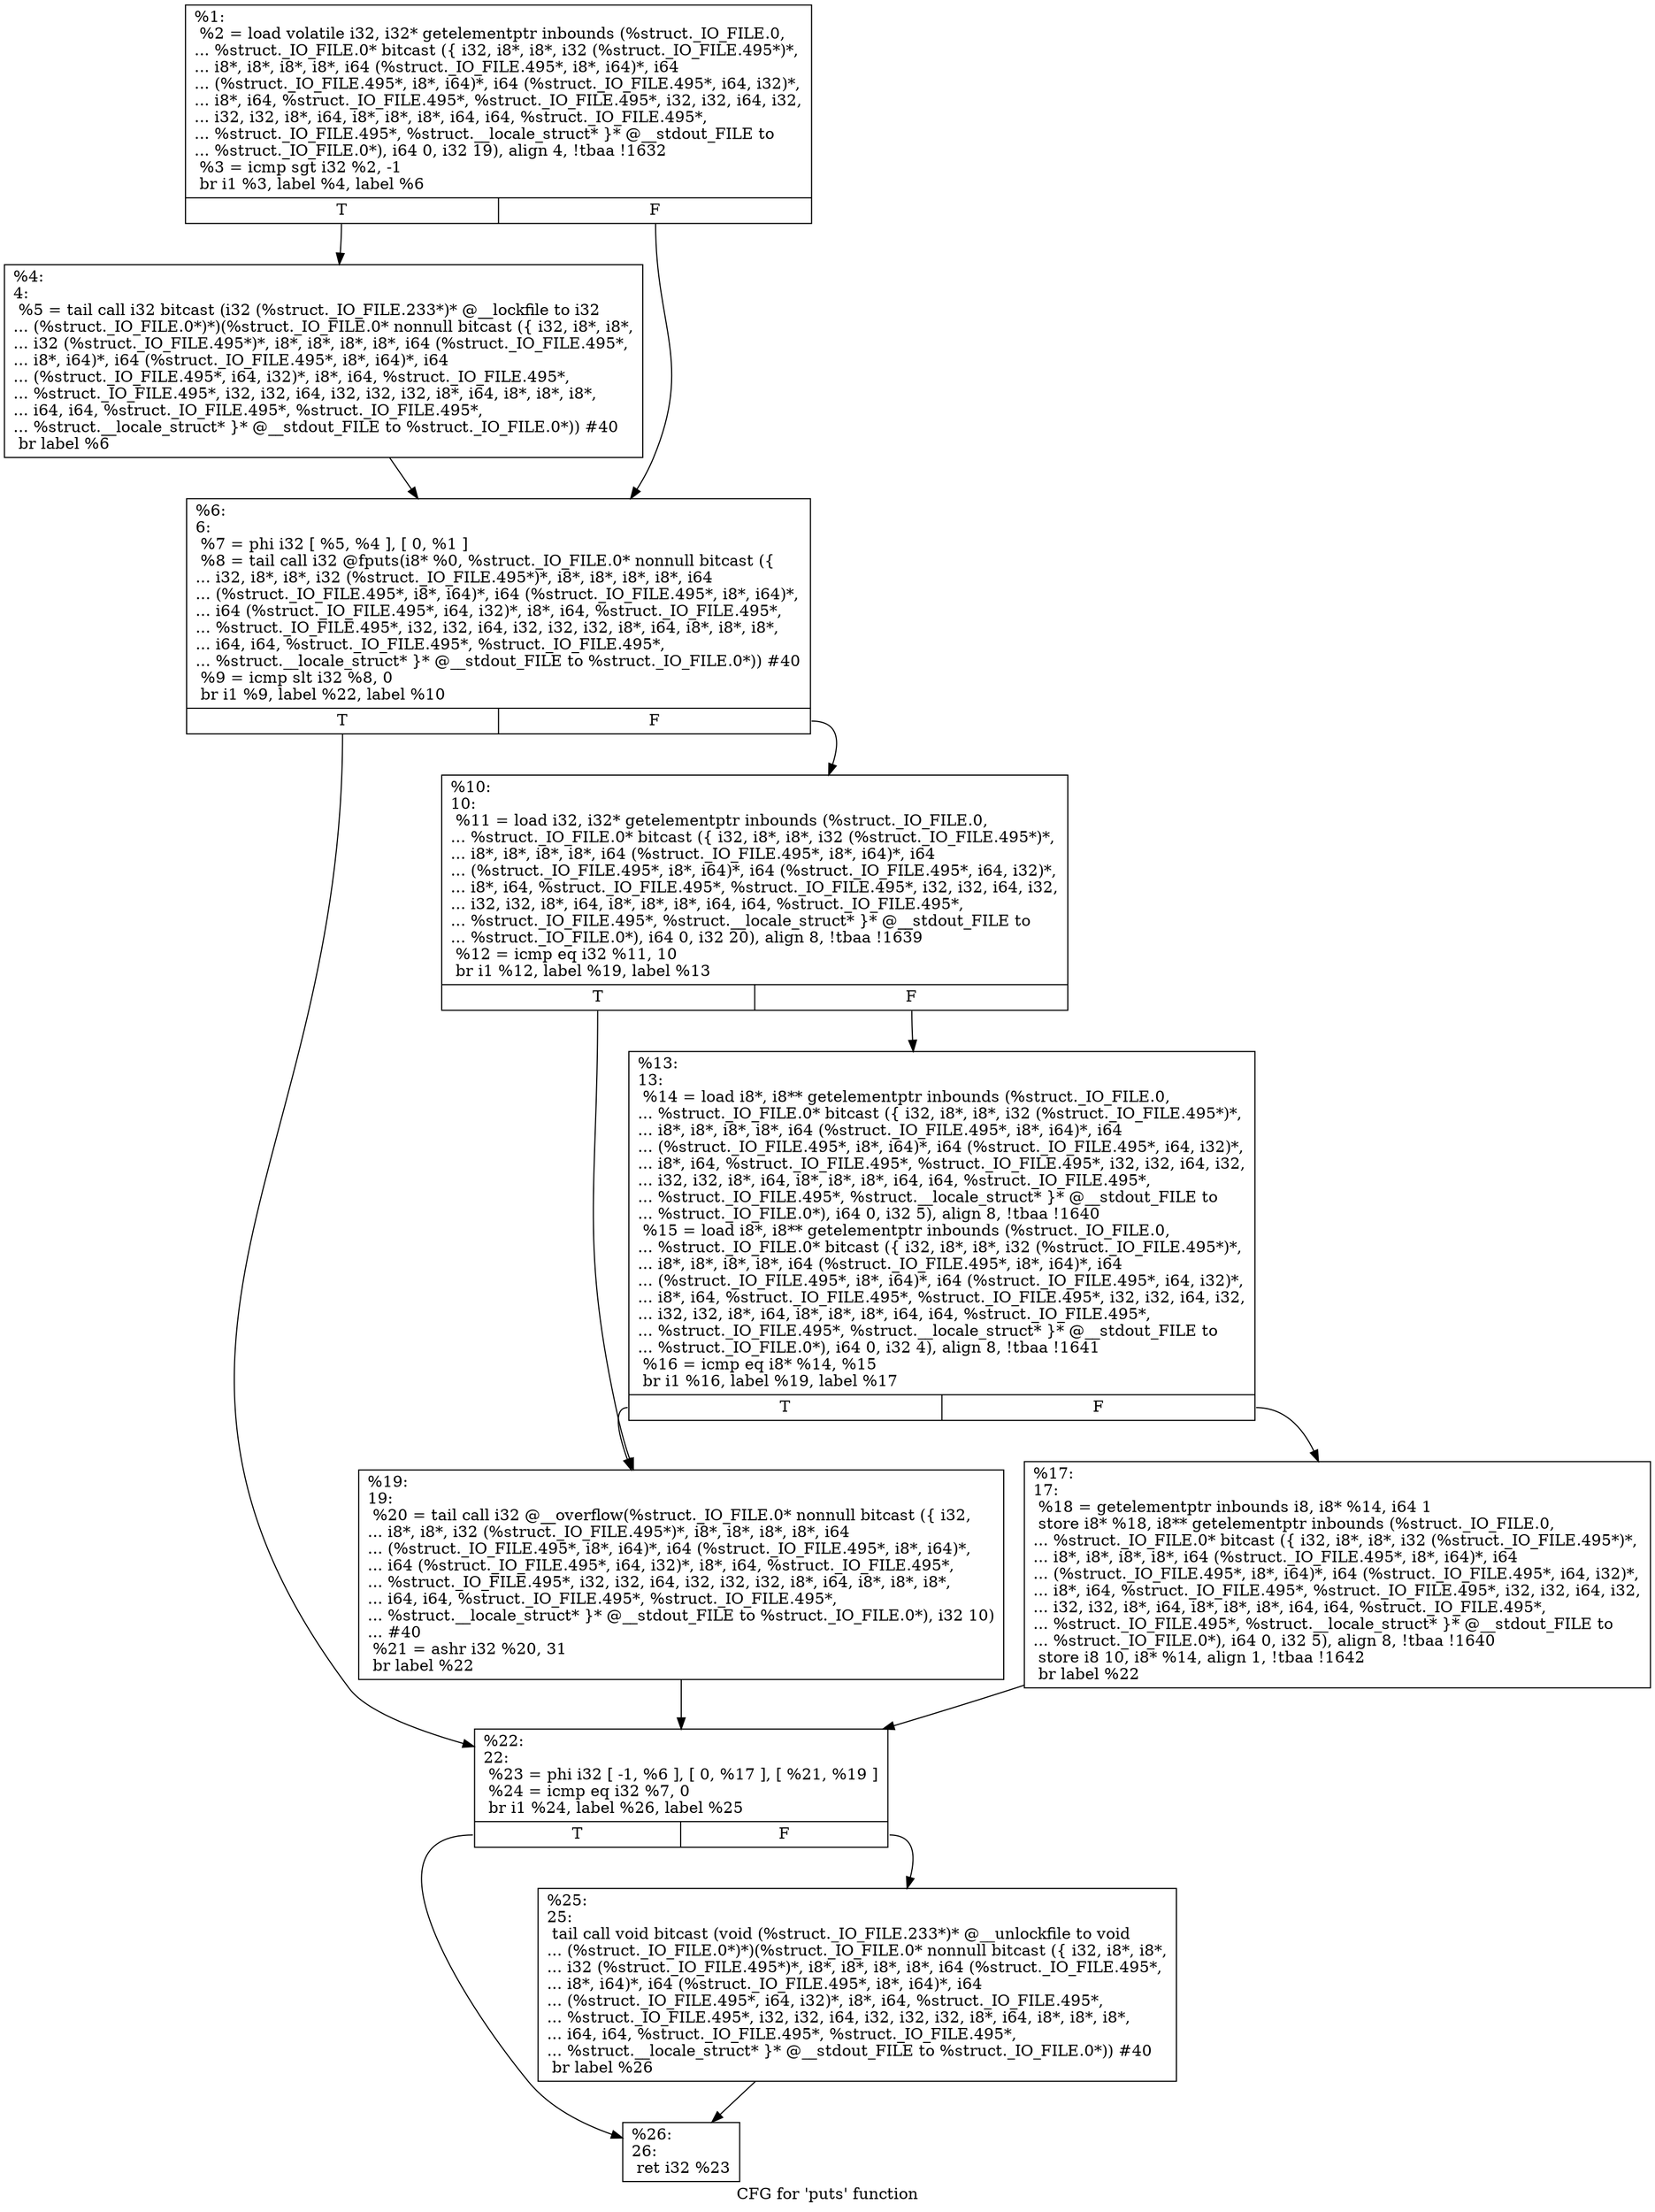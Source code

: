 digraph "CFG for 'puts' function" {
	label="CFG for 'puts' function";

	Node0x1ed5a80 [shape=record,label="{%1:\l  %2 = load volatile i32, i32* getelementptr inbounds (%struct._IO_FILE.0,\l... %struct._IO_FILE.0* bitcast (\{ i32, i8*, i8*, i32 (%struct._IO_FILE.495*)*,\l... i8*, i8*, i8*, i8*, i64 (%struct._IO_FILE.495*, i8*, i64)*, i64\l... (%struct._IO_FILE.495*, i8*, i64)*, i64 (%struct._IO_FILE.495*, i64, i32)*,\l... i8*, i64, %struct._IO_FILE.495*, %struct._IO_FILE.495*, i32, i32, i64, i32,\l... i32, i32, i8*, i64, i8*, i8*, i8*, i64, i64, %struct._IO_FILE.495*,\l... %struct._IO_FILE.495*, %struct.__locale_struct* \}* @__stdout_FILE to\l... %struct._IO_FILE.0*), i64 0, i32 19), align 4, !tbaa !1632\l  %3 = icmp sgt i32 %2, -1\l  br i1 %3, label %4, label %6\l|{<s0>T|<s1>F}}"];
	Node0x1ed5a80:s0 -> Node0x1ed6010;
	Node0x1ed5a80:s1 -> Node0x1ed6060;
	Node0x1ed6010 [shape=record,label="{%4:\l4:                                                \l  %5 = tail call i32 bitcast (i32 (%struct._IO_FILE.233*)* @__lockfile to i32\l... (%struct._IO_FILE.0*)*)(%struct._IO_FILE.0* nonnull bitcast (\{ i32, i8*, i8*,\l... i32 (%struct._IO_FILE.495*)*, i8*, i8*, i8*, i8*, i64 (%struct._IO_FILE.495*,\l... i8*, i64)*, i64 (%struct._IO_FILE.495*, i8*, i64)*, i64\l... (%struct._IO_FILE.495*, i64, i32)*, i8*, i64, %struct._IO_FILE.495*,\l... %struct._IO_FILE.495*, i32, i32, i64, i32, i32, i32, i8*, i64, i8*, i8*, i8*,\l... i64, i64, %struct._IO_FILE.495*, %struct._IO_FILE.495*,\l... %struct.__locale_struct* \}* @__stdout_FILE to %struct._IO_FILE.0*)) #40\l  br label %6\l}"];
	Node0x1ed6010 -> Node0x1ed6060;
	Node0x1ed6060 [shape=record,label="{%6:\l6:                                                \l  %7 = phi i32 [ %5, %4 ], [ 0, %1 ]\l  %8 = tail call i32 @fputs(i8* %0, %struct._IO_FILE.0* nonnull bitcast (\{\l... i32, i8*, i8*, i32 (%struct._IO_FILE.495*)*, i8*, i8*, i8*, i8*, i64\l... (%struct._IO_FILE.495*, i8*, i64)*, i64 (%struct._IO_FILE.495*, i8*, i64)*,\l... i64 (%struct._IO_FILE.495*, i64, i32)*, i8*, i64, %struct._IO_FILE.495*,\l... %struct._IO_FILE.495*, i32, i32, i64, i32, i32, i32, i8*, i64, i8*, i8*, i8*,\l... i64, i64, %struct._IO_FILE.495*, %struct._IO_FILE.495*,\l... %struct.__locale_struct* \}* @__stdout_FILE to %struct._IO_FILE.0*)) #40\l  %9 = icmp slt i32 %8, 0\l  br i1 %9, label %22, label %10\l|{<s0>T|<s1>F}}"];
	Node0x1ed6060:s0 -> Node0x1ed61f0;
	Node0x1ed6060:s1 -> Node0x1ed60b0;
	Node0x1ed60b0 [shape=record,label="{%10:\l10:                                               \l  %11 = load i32, i32* getelementptr inbounds (%struct._IO_FILE.0,\l... %struct._IO_FILE.0* bitcast (\{ i32, i8*, i8*, i32 (%struct._IO_FILE.495*)*,\l... i8*, i8*, i8*, i8*, i64 (%struct._IO_FILE.495*, i8*, i64)*, i64\l... (%struct._IO_FILE.495*, i8*, i64)*, i64 (%struct._IO_FILE.495*, i64, i32)*,\l... i8*, i64, %struct._IO_FILE.495*, %struct._IO_FILE.495*, i32, i32, i64, i32,\l... i32, i32, i8*, i64, i8*, i8*, i8*, i64, i64, %struct._IO_FILE.495*,\l... %struct._IO_FILE.495*, %struct.__locale_struct* \}* @__stdout_FILE to\l... %struct._IO_FILE.0*), i64 0, i32 20), align 8, !tbaa !1639\l  %12 = icmp eq i32 %11, 10\l  br i1 %12, label %19, label %13\l|{<s0>T|<s1>F}}"];
	Node0x1ed60b0:s0 -> Node0x1ed61a0;
	Node0x1ed60b0:s1 -> Node0x1ed6100;
	Node0x1ed6100 [shape=record,label="{%13:\l13:                                               \l  %14 = load i8*, i8** getelementptr inbounds (%struct._IO_FILE.0,\l... %struct._IO_FILE.0* bitcast (\{ i32, i8*, i8*, i32 (%struct._IO_FILE.495*)*,\l... i8*, i8*, i8*, i8*, i64 (%struct._IO_FILE.495*, i8*, i64)*, i64\l... (%struct._IO_FILE.495*, i8*, i64)*, i64 (%struct._IO_FILE.495*, i64, i32)*,\l... i8*, i64, %struct._IO_FILE.495*, %struct._IO_FILE.495*, i32, i32, i64, i32,\l... i32, i32, i8*, i64, i8*, i8*, i8*, i64, i64, %struct._IO_FILE.495*,\l... %struct._IO_FILE.495*, %struct.__locale_struct* \}* @__stdout_FILE to\l... %struct._IO_FILE.0*), i64 0, i32 5), align 8, !tbaa !1640\l  %15 = load i8*, i8** getelementptr inbounds (%struct._IO_FILE.0,\l... %struct._IO_FILE.0* bitcast (\{ i32, i8*, i8*, i32 (%struct._IO_FILE.495*)*,\l... i8*, i8*, i8*, i8*, i64 (%struct._IO_FILE.495*, i8*, i64)*, i64\l... (%struct._IO_FILE.495*, i8*, i64)*, i64 (%struct._IO_FILE.495*, i64, i32)*,\l... i8*, i64, %struct._IO_FILE.495*, %struct._IO_FILE.495*, i32, i32, i64, i32,\l... i32, i32, i8*, i64, i8*, i8*, i8*, i64, i64, %struct._IO_FILE.495*,\l... %struct._IO_FILE.495*, %struct.__locale_struct* \}* @__stdout_FILE to\l... %struct._IO_FILE.0*), i64 0, i32 4), align 8, !tbaa !1641\l  %16 = icmp eq i8* %14, %15\l  br i1 %16, label %19, label %17\l|{<s0>T|<s1>F}}"];
	Node0x1ed6100:s0 -> Node0x1ed61a0;
	Node0x1ed6100:s1 -> Node0x1ed6150;
	Node0x1ed6150 [shape=record,label="{%17:\l17:                                               \l  %18 = getelementptr inbounds i8, i8* %14, i64 1\l  store i8* %18, i8** getelementptr inbounds (%struct._IO_FILE.0,\l... %struct._IO_FILE.0* bitcast (\{ i32, i8*, i8*, i32 (%struct._IO_FILE.495*)*,\l... i8*, i8*, i8*, i8*, i64 (%struct._IO_FILE.495*, i8*, i64)*, i64\l... (%struct._IO_FILE.495*, i8*, i64)*, i64 (%struct._IO_FILE.495*, i64, i32)*,\l... i8*, i64, %struct._IO_FILE.495*, %struct._IO_FILE.495*, i32, i32, i64, i32,\l... i32, i32, i8*, i64, i8*, i8*, i8*, i64, i64, %struct._IO_FILE.495*,\l... %struct._IO_FILE.495*, %struct.__locale_struct* \}* @__stdout_FILE to\l... %struct._IO_FILE.0*), i64 0, i32 5), align 8, !tbaa !1640\l  store i8 10, i8* %14, align 1, !tbaa !1642\l  br label %22\l}"];
	Node0x1ed6150 -> Node0x1ed61f0;
	Node0x1ed61a0 [shape=record,label="{%19:\l19:                                               \l  %20 = tail call i32 @__overflow(%struct._IO_FILE.0* nonnull bitcast (\{ i32,\l... i8*, i8*, i32 (%struct._IO_FILE.495*)*, i8*, i8*, i8*, i8*, i64\l... (%struct._IO_FILE.495*, i8*, i64)*, i64 (%struct._IO_FILE.495*, i8*, i64)*,\l... i64 (%struct._IO_FILE.495*, i64, i32)*, i8*, i64, %struct._IO_FILE.495*,\l... %struct._IO_FILE.495*, i32, i32, i64, i32, i32, i32, i8*, i64, i8*, i8*, i8*,\l... i64, i64, %struct._IO_FILE.495*, %struct._IO_FILE.495*,\l... %struct.__locale_struct* \}* @__stdout_FILE to %struct._IO_FILE.0*), i32 10)\l... #40\l  %21 = ashr i32 %20, 31\l  br label %22\l}"];
	Node0x1ed61a0 -> Node0x1ed61f0;
	Node0x1ed61f0 [shape=record,label="{%22:\l22:                                               \l  %23 = phi i32 [ -1, %6 ], [ 0, %17 ], [ %21, %19 ]\l  %24 = icmp eq i32 %7, 0\l  br i1 %24, label %26, label %25\l|{<s0>T|<s1>F}}"];
	Node0x1ed61f0:s0 -> Node0x1ed6290;
	Node0x1ed61f0:s1 -> Node0x1ed6240;
	Node0x1ed6240 [shape=record,label="{%25:\l25:                                               \l  tail call void bitcast (void (%struct._IO_FILE.233*)* @__unlockfile to void\l... (%struct._IO_FILE.0*)*)(%struct._IO_FILE.0* nonnull bitcast (\{ i32, i8*, i8*,\l... i32 (%struct._IO_FILE.495*)*, i8*, i8*, i8*, i8*, i64 (%struct._IO_FILE.495*,\l... i8*, i64)*, i64 (%struct._IO_FILE.495*, i8*, i64)*, i64\l... (%struct._IO_FILE.495*, i64, i32)*, i8*, i64, %struct._IO_FILE.495*,\l... %struct._IO_FILE.495*, i32, i32, i64, i32, i32, i32, i8*, i64, i8*, i8*, i8*,\l... i64, i64, %struct._IO_FILE.495*, %struct._IO_FILE.495*,\l... %struct.__locale_struct* \}* @__stdout_FILE to %struct._IO_FILE.0*)) #40\l  br label %26\l}"];
	Node0x1ed6240 -> Node0x1ed6290;
	Node0x1ed6290 [shape=record,label="{%26:\l26:                                               \l  ret i32 %23\l}"];
}

